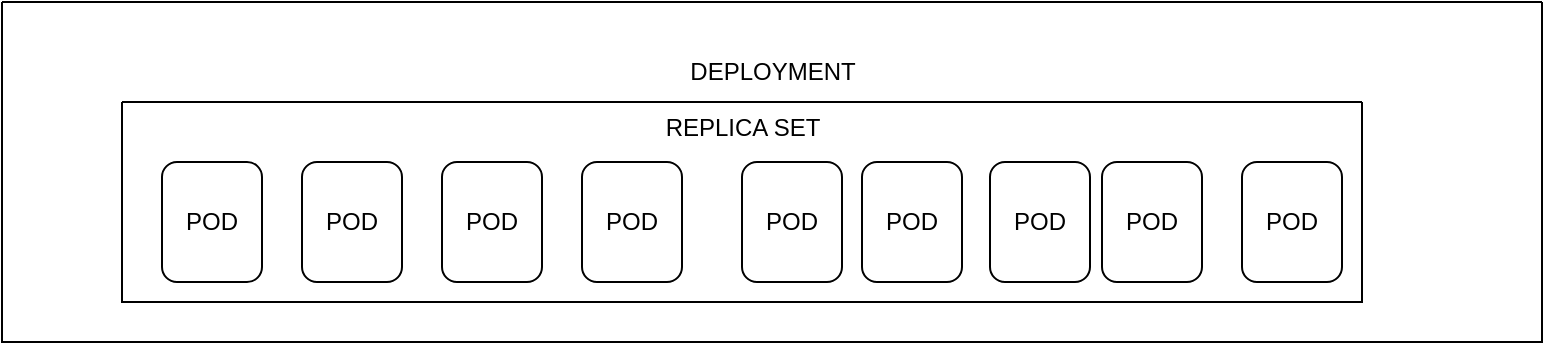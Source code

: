 <mxfile version="21.2.9" type="device">
  <diagram id="prtHgNgQTEPvFCAcTncT" name="Page-1">
    <mxGraphModel dx="1652" dy="484" grid="1" gridSize="10" guides="1" tooltips="1" connect="1" arrows="1" fold="1" page="1" pageScale="1" pageWidth="827" pageHeight="1169" math="0" shadow="0">
      <root>
        <mxCell id="0" />
        <mxCell id="1" parent="0" />
        <mxCell id="dNxyNK7c78bLwvsdeMH5-11" value="" style="swimlane;html=1;startSize=0;horizontal=1;containerType=tree;glass=0;" parent="1" vertex="1">
          <mxGeometry x="-80" y="120" width="620" height="100" as="geometry" />
        </mxCell>
        <mxCell id="RIVJ03XKEf0ywnymqsLO-5" value="" style="swimlane;html=1;startSize=0;horizontal=1;containerType=tree;glass=0;" vertex="1" parent="1">
          <mxGeometry x="-140" y="70" width="770" height="170" as="geometry" />
        </mxCell>
        <mxCell id="RIVJ03XKEf0ywnymqsLO-6" value="POD" style="rounded=1;whiteSpace=wrap;html=1;" vertex="1" parent="RIVJ03XKEf0ywnymqsLO-5">
          <mxGeometry x="80" y="80" width="50" height="60" as="geometry" />
        </mxCell>
        <mxCell id="RIVJ03XKEf0ywnymqsLO-9" value="POD" style="rounded=1;whiteSpace=wrap;html=1;" vertex="1" parent="RIVJ03XKEf0ywnymqsLO-5">
          <mxGeometry x="150" y="80" width="50" height="60" as="geometry" />
        </mxCell>
        <mxCell id="RIVJ03XKEf0ywnymqsLO-10" value="POD" style="rounded=1;whiteSpace=wrap;html=1;" vertex="1" parent="RIVJ03XKEf0ywnymqsLO-5">
          <mxGeometry x="220" y="80" width="50" height="60" as="geometry" />
        </mxCell>
        <mxCell id="RIVJ03XKEf0ywnymqsLO-11" value="POD" style="rounded=1;whiteSpace=wrap;html=1;" vertex="1" parent="RIVJ03XKEf0ywnymqsLO-5">
          <mxGeometry x="290" y="80" width="50" height="60" as="geometry" />
        </mxCell>
        <mxCell id="RIVJ03XKEf0ywnymqsLO-12" value="POD" style="rounded=1;whiteSpace=wrap;html=1;" vertex="1" parent="RIVJ03XKEf0ywnymqsLO-5">
          <mxGeometry x="370" y="80" width="50" height="60" as="geometry" />
        </mxCell>
        <mxCell id="RIVJ03XKEf0ywnymqsLO-13" value="POD" style="rounded=1;whiteSpace=wrap;html=1;" vertex="1" parent="RIVJ03XKEf0ywnymqsLO-5">
          <mxGeometry x="430" y="80" width="50" height="60" as="geometry" />
        </mxCell>
        <mxCell id="RIVJ03XKEf0ywnymqsLO-22" value="POD" style="rounded=1;whiteSpace=wrap;html=1;" vertex="1" parent="RIVJ03XKEf0ywnymqsLO-5">
          <mxGeometry x="620" y="80" width="50" height="60" as="geometry" />
        </mxCell>
        <mxCell id="RIVJ03XKEf0ywnymqsLO-21" value="POD" style="rounded=1;whiteSpace=wrap;html=1;" vertex="1" parent="RIVJ03XKEf0ywnymqsLO-5">
          <mxGeometry x="550" y="80" width="50" height="60" as="geometry" />
        </mxCell>
        <mxCell id="RIVJ03XKEf0ywnymqsLO-20" value="POD" style="rounded=1;whiteSpace=wrap;html=1;" vertex="1" parent="RIVJ03XKEf0ywnymqsLO-5">
          <mxGeometry x="494" y="80" width="50" height="60" as="geometry" />
        </mxCell>
        <mxCell id="RIVJ03XKEf0ywnymqsLO-25" value="DEPLOYMENT" style="text;html=1;align=center;verticalAlign=middle;resizable=0;points=[];autosize=1;strokeColor=none;fillColor=none;" vertex="1" parent="RIVJ03XKEf0ywnymqsLO-5">
          <mxGeometry x="330" y="20" width="110" height="30" as="geometry" />
        </mxCell>
        <mxCell id="RIVJ03XKEf0ywnymqsLO-23" style="edgeStyle=orthogonalEdgeStyle;rounded=0;orthogonalLoop=1;jettySize=auto;html=1;exitX=0.5;exitY=1;exitDx=0;exitDy=0;" edge="1" parent="1" source="RIVJ03XKEf0ywnymqsLO-5" target="RIVJ03XKEf0ywnymqsLO-5">
          <mxGeometry relative="1" as="geometry" />
        </mxCell>
        <mxCell id="RIVJ03XKEf0ywnymqsLO-24" value="REPLICA SET" style="text;html=1;align=center;verticalAlign=middle;resizable=0;points=[];autosize=1;strokeColor=none;fillColor=none;" vertex="1" parent="1">
          <mxGeometry x="180" y="118" width="100" height="30" as="geometry" />
        </mxCell>
      </root>
    </mxGraphModel>
  </diagram>
</mxfile>
